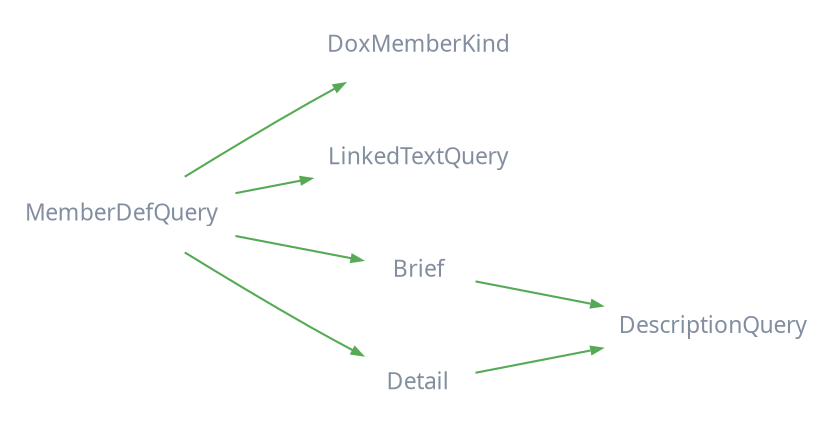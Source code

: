 
digraph {
    bgcolor = none;
    rankdir = "LR";

    node [shape=none fontname= "Segoe UI" fontcolor="#828EA0FF" fontsize="11"]
    edge [arrowsize = 0.5 color="#56AA56FF"]

    MemberDefQuery->DoxMemberKind;
    MemberDefQuery->LinkedTextQuery;
    MemberDefQuery->Brief->DescriptionQuery;
    MemberDefQuery->Detail->DescriptionQuery;
}
